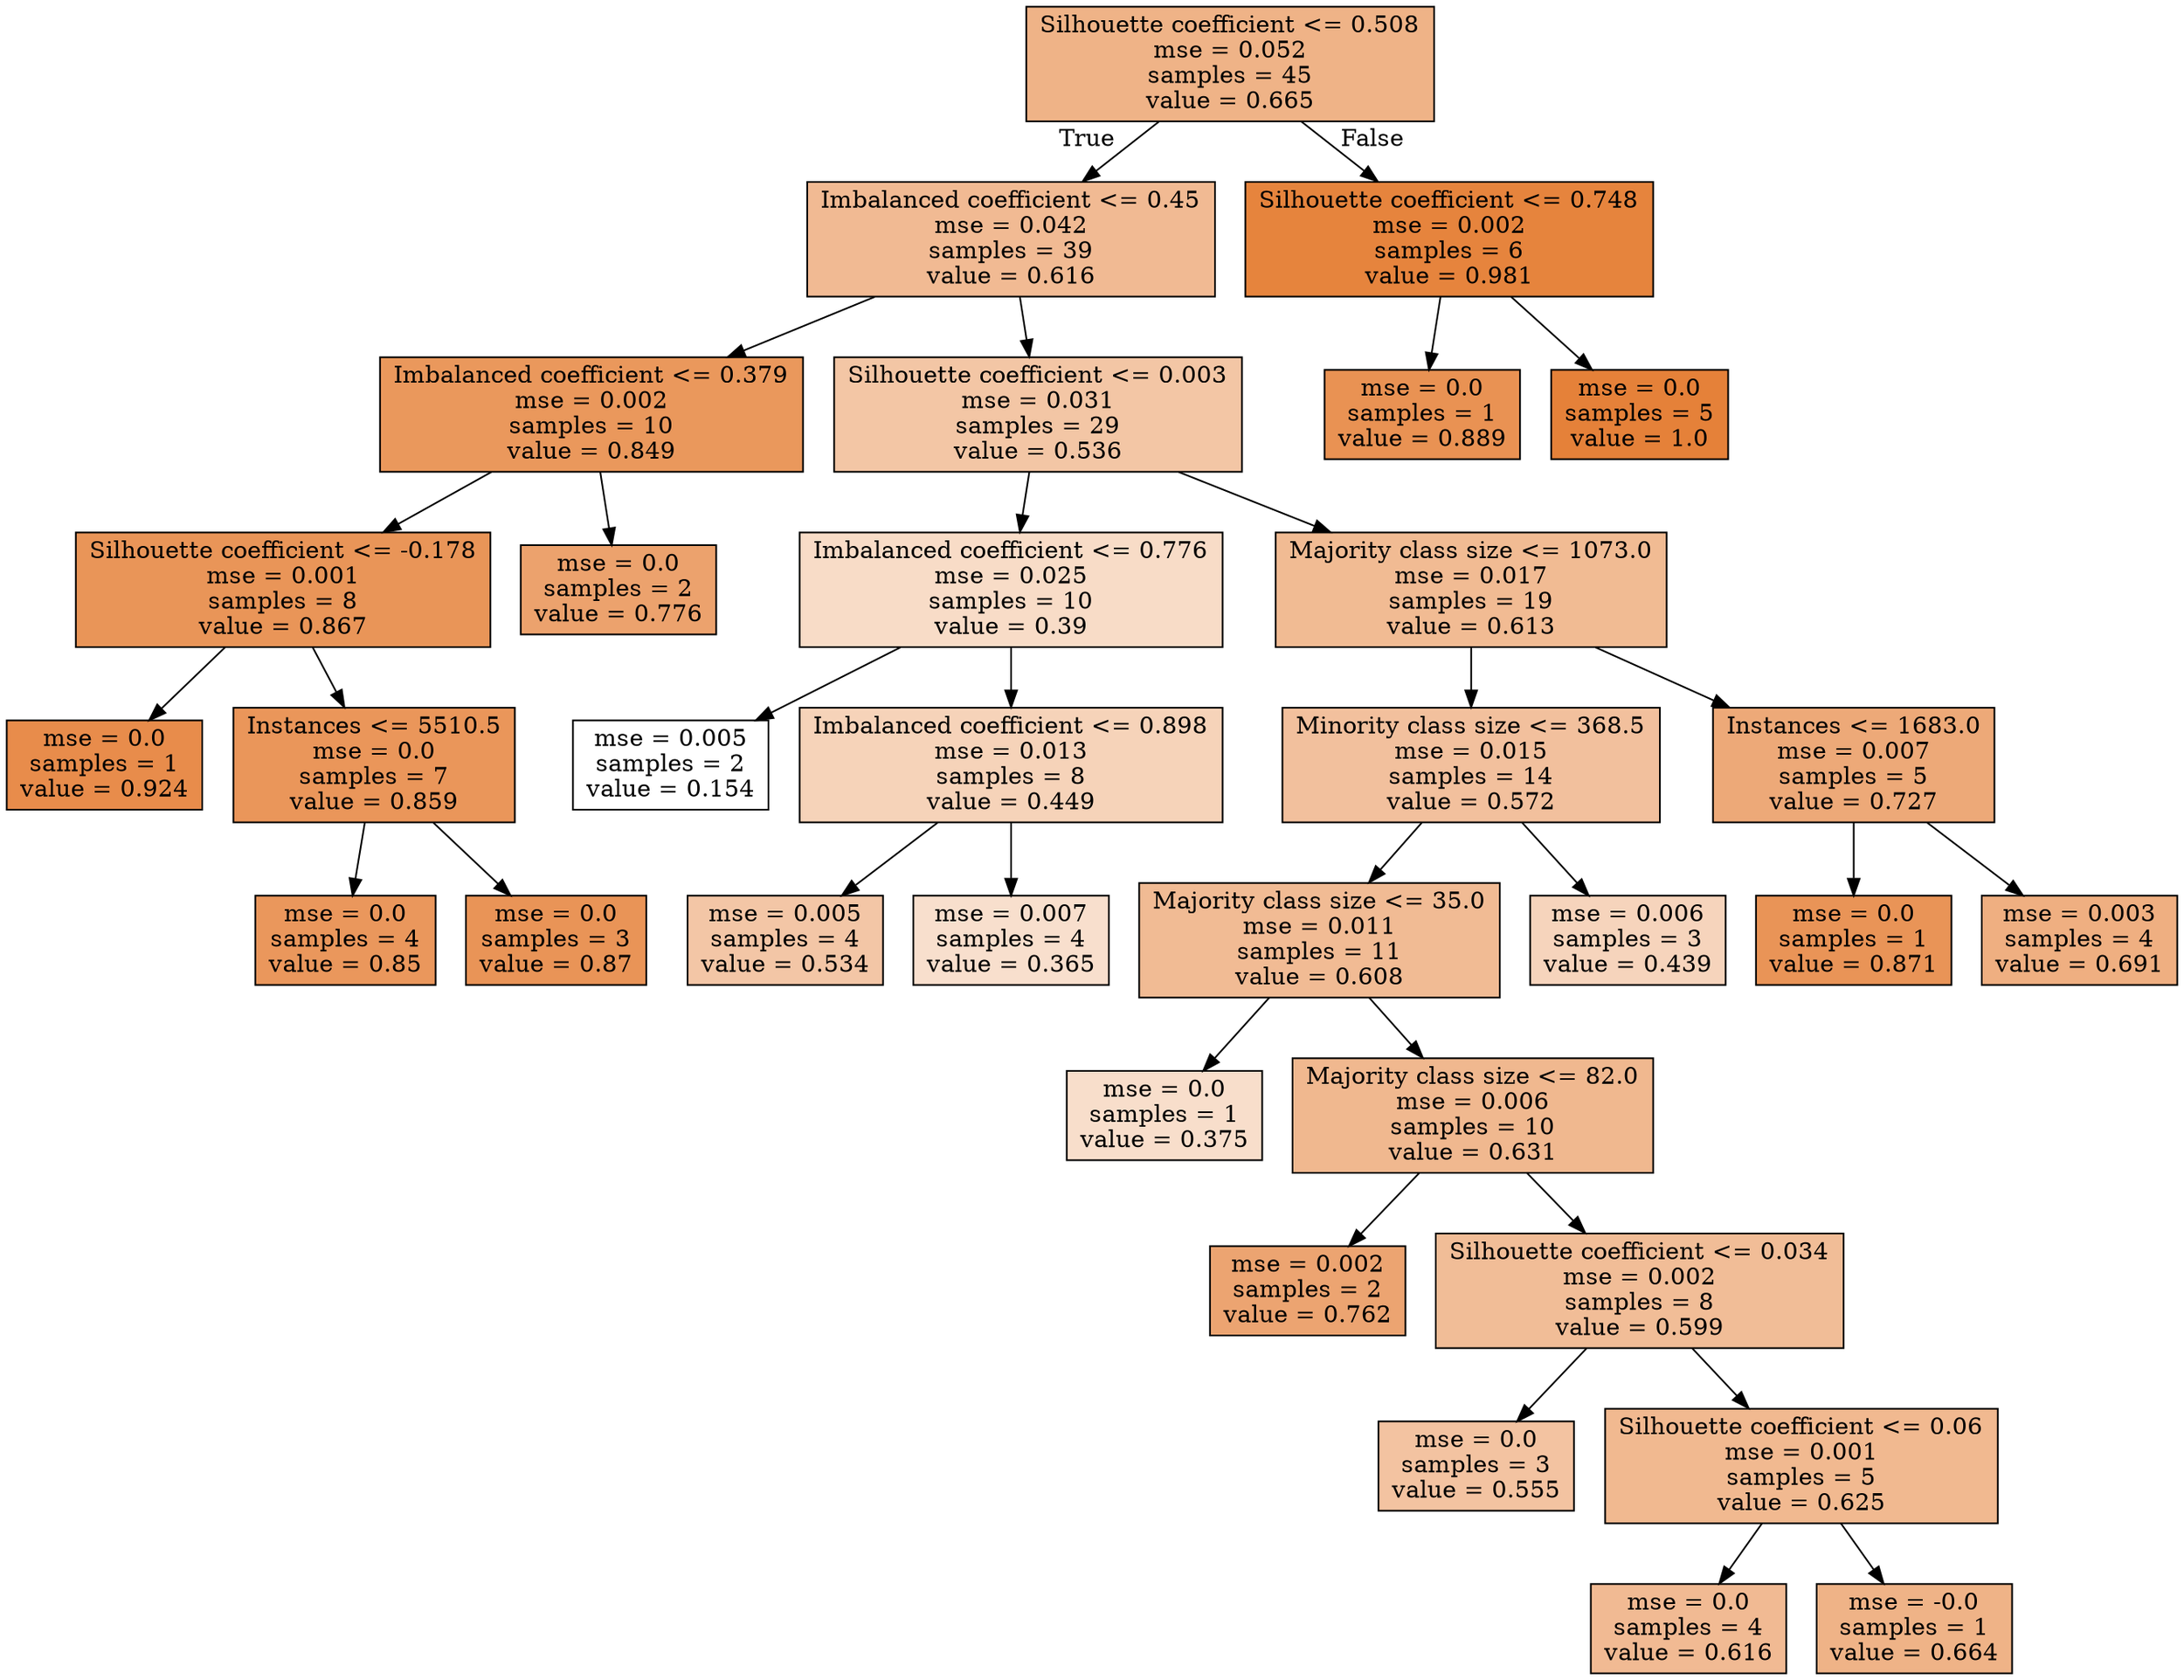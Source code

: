digraph Tree {
node [shape=box, style="filled", color="black"] ;
0 [label="Silhouette coefficient <= 0.508\nmse = 0.052\nsamples = 45\nvalue = 0.665", fillcolor="#e581399a"] ;
1 [label="Imbalanced coefficient <= 0.45\nmse = 0.042\nsamples = 39\nvalue = 0.616", fillcolor="#e581398b"] ;
0 -> 1 [labeldistance=2.5, labelangle=45, headlabel="True"] ;
2 [label="Imbalanced coefficient <= 0.379\nmse = 0.002\nsamples = 10\nvalue = 0.849", fillcolor="#e58139d1"] ;
1 -> 2 ;
3 [label="Silhouette coefficient <= -0.178\nmse = 0.001\nsamples = 8\nvalue = 0.867", fillcolor="#e58139d7"] ;
2 -> 3 ;
4 [label="mse = 0.0\nsamples = 1\nvalue = 0.924", fillcolor="#e58139e8"] ;
3 -> 4 ;
5 [label="Instances <= 5510.5\nmse = 0.0\nsamples = 7\nvalue = 0.859", fillcolor="#e58139d4"] ;
3 -> 5 ;
6 [label="mse = 0.0\nsamples = 4\nvalue = 0.85", fillcolor="#e58139d2"] ;
5 -> 6 ;
7 [label="mse = 0.0\nsamples = 3\nvalue = 0.87", fillcolor="#e58139d8"] ;
5 -> 7 ;
8 [label="mse = 0.0\nsamples = 2\nvalue = 0.776", fillcolor="#e58139bb"] ;
2 -> 8 ;
9 [label="Silhouette coefficient <= 0.003\nmse = 0.031\nsamples = 29\nvalue = 0.536", fillcolor="#e5813973"] ;
1 -> 9 ;
10 [label="Imbalanced coefficient <= 0.776\nmse = 0.025\nsamples = 10\nvalue = 0.39", fillcolor="#e5813947"] ;
9 -> 10 ;
11 [label="mse = 0.005\nsamples = 2\nvalue = 0.154", fillcolor="#e5813900"] ;
10 -> 11 ;
12 [label="Imbalanced coefficient <= 0.898\nmse = 0.013\nsamples = 8\nvalue = 0.449", fillcolor="#e5813959"] ;
10 -> 12 ;
13 [label="mse = 0.005\nsamples = 4\nvalue = 0.534", fillcolor="#e5813972"] ;
12 -> 13 ;
14 [label="mse = 0.007\nsamples = 4\nvalue = 0.365", fillcolor="#e5813940"] ;
12 -> 14 ;
15 [label="Majority class size <= 1073.0\nmse = 0.017\nsamples = 19\nvalue = 0.613", fillcolor="#e581398a"] ;
9 -> 15 ;
16 [label="Minority class size <= 368.5\nmse = 0.015\nsamples = 14\nvalue = 0.572", fillcolor="#e581397e"] ;
15 -> 16 ;
17 [label="Majority class size <= 35.0\nmse = 0.011\nsamples = 11\nvalue = 0.608", fillcolor="#e5813989"] ;
16 -> 17 ;
18 [label="mse = 0.0\nsamples = 1\nvalue = 0.375", fillcolor="#e5813943"] ;
17 -> 18 ;
19 [label="Majority class size <= 82.0\nmse = 0.006\nsamples = 10\nvalue = 0.631", fillcolor="#e5813990"] ;
17 -> 19 ;
20 [label="mse = 0.002\nsamples = 2\nvalue = 0.762", fillcolor="#e58139b7"] ;
19 -> 20 ;
21 [label="Silhouette coefficient <= 0.034\nmse = 0.002\nsamples = 8\nvalue = 0.599", fillcolor="#e5813986"] ;
19 -> 21 ;
22 [label="mse = 0.0\nsamples = 3\nvalue = 0.555", fillcolor="#e5813979"] ;
21 -> 22 ;
23 [label="Silhouette coefficient <= 0.06\nmse = 0.001\nsamples = 5\nvalue = 0.625", fillcolor="#e581398e"] ;
21 -> 23 ;
24 [label="mse = 0.0\nsamples = 4\nvalue = 0.616", fillcolor="#e581398b"] ;
23 -> 24 ;
25 [label="mse = -0.0\nsamples = 1\nvalue = 0.664", fillcolor="#e581399a"] ;
23 -> 25 ;
26 [label="mse = 0.006\nsamples = 3\nvalue = 0.439", fillcolor="#e5813956"] ;
16 -> 26 ;
27 [label="Instances <= 1683.0\nmse = 0.007\nsamples = 5\nvalue = 0.727", fillcolor="#e58139ad"] ;
15 -> 27 ;
28 [label="mse = 0.0\nsamples = 1\nvalue = 0.871", fillcolor="#e58139d8"] ;
27 -> 28 ;
29 [label="mse = 0.003\nsamples = 4\nvalue = 0.691", fillcolor="#e58139a2"] ;
27 -> 29 ;
30 [label="Silhouette coefficient <= 0.748\nmse = 0.002\nsamples = 6\nvalue = 0.981", fillcolor="#e58139f9"] ;
0 -> 30 [labeldistance=2.5, labelangle=-45, headlabel="False"] ;
31 [label="mse = 0.0\nsamples = 1\nvalue = 0.889", fillcolor="#e58139dd"] ;
30 -> 31 ;
32 [label="mse = 0.0\nsamples = 5\nvalue = 1.0", fillcolor="#e58139ff"] ;
30 -> 32 ;
}